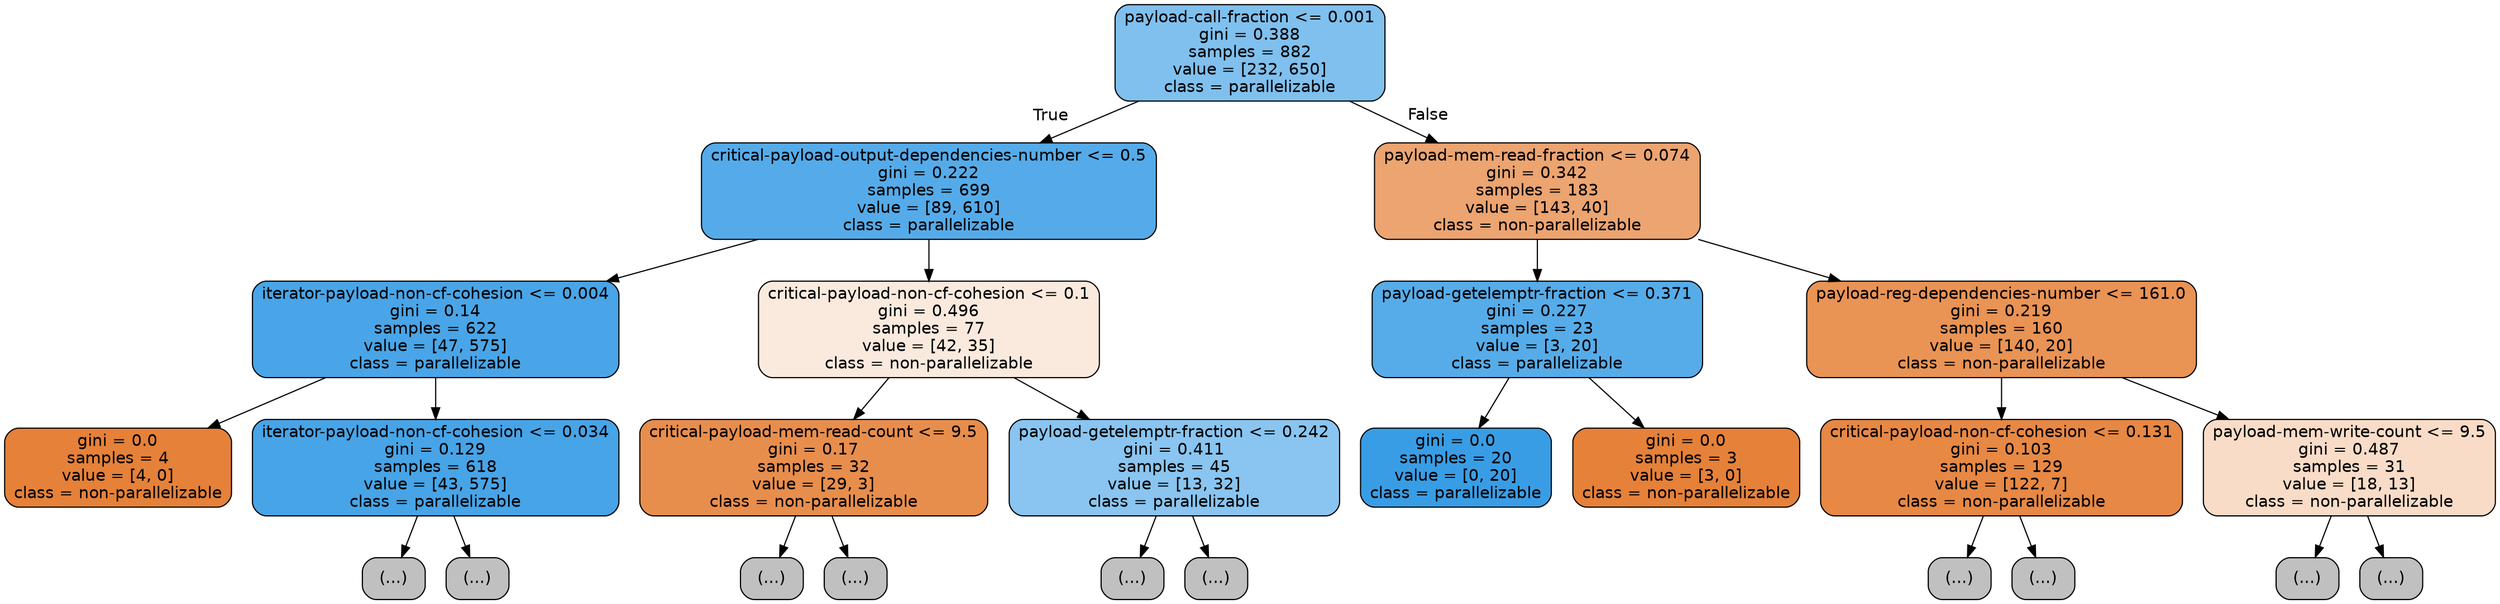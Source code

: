 digraph Tree {
node [shape=box, style="filled, rounded", color="black", fontname=helvetica] ;
edge [fontname=helvetica] ;
0 [label="payload-call-fraction <= 0.001\ngini = 0.388\nsamples = 882\nvalue = [232, 650]\nclass = parallelizable", fillcolor="#399de5a4"] ;
1 [label="critical-payload-output-dependencies-number <= 0.5\ngini = 0.222\nsamples = 699\nvalue = [89, 610]\nclass = parallelizable", fillcolor="#399de5da"] ;
0 -> 1 [labeldistance=2.5, labelangle=45, headlabel="True"] ;
2 [label="iterator-payload-non-cf-cohesion <= 0.004\ngini = 0.14\nsamples = 622\nvalue = [47, 575]\nclass = parallelizable", fillcolor="#399de5ea"] ;
1 -> 2 ;
3 [label="gini = 0.0\nsamples = 4\nvalue = [4, 0]\nclass = non-parallelizable", fillcolor="#e58139ff"] ;
2 -> 3 ;
4 [label="iterator-payload-non-cf-cohesion <= 0.034\ngini = 0.129\nsamples = 618\nvalue = [43, 575]\nclass = parallelizable", fillcolor="#399de5ec"] ;
2 -> 4 ;
5 [label="(...)", fillcolor="#C0C0C0"] ;
4 -> 5 ;
32 [label="(...)", fillcolor="#C0C0C0"] ;
4 -> 32 ;
85 [label="critical-payload-non-cf-cohesion <= 0.1\ngini = 0.496\nsamples = 77\nvalue = [42, 35]\nclass = non-parallelizable", fillcolor="#e581392a"] ;
1 -> 85 ;
86 [label="critical-payload-mem-read-count <= 9.5\ngini = 0.17\nsamples = 32\nvalue = [29, 3]\nclass = non-parallelizable", fillcolor="#e58139e5"] ;
85 -> 86 ;
87 [label="(...)", fillcolor="#C0C0C0"] ;
86 -> 87 ;
90 [label="(...)", fillcolor="#C0C0C0"] ;
86 -> 90 ;
91 [label="payload-getelemptr-fraction <= 0.242\ngini = 0.411\nsamples = 45\nvalue = [13, 32]\nclass = parallelizable", fillcolor="#399de597"] ;
85 -> 91 ;
92 [label="(...)", fillcolor="#C0C0C0"] ;
91 -> 92 ;
95 [label="(...)", fillcolor="#C0C0C0"] ;
91 -> 95 ;
104 [label="payload-mem-read-fraction <= 0.074\ngini = 0.342\nsamples = 183\nvalue = [143, 40]\nclass = non-parallelizable", fillcolor="#e58139b8"] ;
0 -> 104 [labeldistance=2.5, labelangle=-45, headlabel="False"] ;
105 [label="payload-getelemptr-fraction <= 0.371\ngini = 0.227\nsamples = 23\nvalue = [3, 20]\nclass = parallelizable", fillcolor="#399de5d9"] ;
104 -> 105 ;
106 [label="gini = 0.0\nsamples = 20\nvalue = [0, 20]\nclass = parallelizable", fillcolor="#399de5ff"] ;
105 -> 106 ;
107 [label="gini = 0.0\nsamples = 3\nvalue = [3, 0]\nclass = non-parallelizable", fillcolor="#e58139ff"] ;
105 -> 107 ;
108 [label="payload-reg-dependencies-number <= 161.0\ngini = 0.219\nsamples = 160\nvalue = [140, 20]\nclass = non-parallelizable", fillcolor="#e58139db"] ;
104 -> 108 ;
109 [label="critical-payload-non-cf-cohesion <= 0.131\ngini = 0.103\nsamples = 129\nvalue = [122, 7]\nclass = non-parallelizable", fillcolor="#e58139f0"] ;
108 -> 109 ;
110 [label="(...)", fillcolor="#C0C0C0"] ;
109 -> 110 ;
117 [label="(...)", fillcolor="#C0C0C0"] ;
109 -> 117 ;
120 [label="payload-mem-write-count <= 9.5\ngini = 0.487\nsamples = 31\nvalue = [18, 13]\nclass = non-parallelizable", fillcolor="#e5813947"] ;
108 -> 120 ;
121 [label="(...)", fillcolor="#C0C0C0"] ;
120 -> 121 ;
122 [label="(...)", fillcolor="#C0C0C0"] ;
120 -> 122 ;
}